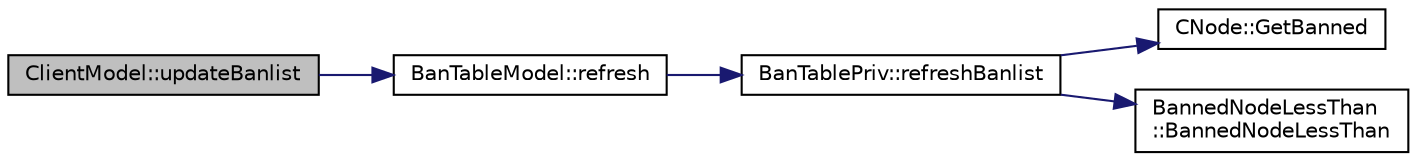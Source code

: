 digraph "ClientModel::updateBanlist"
{
  edge [fontname="Helvetica",fontsize="10",labelfontname="Helvetica",labelfontsize="10"];
  node [fontname="Helvetica",fontsize="10",shape=record];
  rankdir="LR";
  Node473 [label="ClientModel::updateBanlist",height=0.2,width=0.4,color="black", fillcolor="grey75", style="filled", fontcolor="black"];
  Node473 -> Node474 [color="midnightblue",fontsize="10",style="solid",fontname="Helvetica"];
  Node474 [label="BanTableModel::refresh",height=0.2,width=0.4,color="black", fillcolor="white", style="filled",URL="$d7/d4f/class_ban_table_model.html#a15107160d33bbf2635b9460cb07f9661"];
  Node474 -> Node475 [color="midnightblue",fontsize="10",style="solid",fontname="Helvetica"];
  Node475 [label="BanTablePriv::refreshBanlist",height=0.2,width=0.4,color="black", fillcolor="white", style="filled",URL="$d6/d05/class_ban_table_priv.html#a36dc74cf3d2a45de4c0e55aa79e64c98",tooltip="Pull a full list of banned nodes from CNode into our cache. "];
  Node475 -> Node476 [color="midnightblue",fontsize="10",style="solid",fontname="Helvetica"];
  Node476 [label="CNode::GetBanned",height=0.2,width=0.4,color="black", fillcolor="white", style="filled",URL="$d1/d64/class_c_node.html#ac7dc25e8d4c24df89befe4dcc2060372"];
  Node475 -> Node477 [color="midnightblue",fontsize="10",style="solid",fontname="Helvetica"];
  Node477 [label="BannedNodeLessThan\l::BannedNodeLessThan",height=0.2,width=0.4,color="black", fillcolor="white", style="filled",URL="$d5/d1f/class_banned_node_less_than.html#a03f51db01c46d9b2ef56dc6b8670f3e5"];
}
